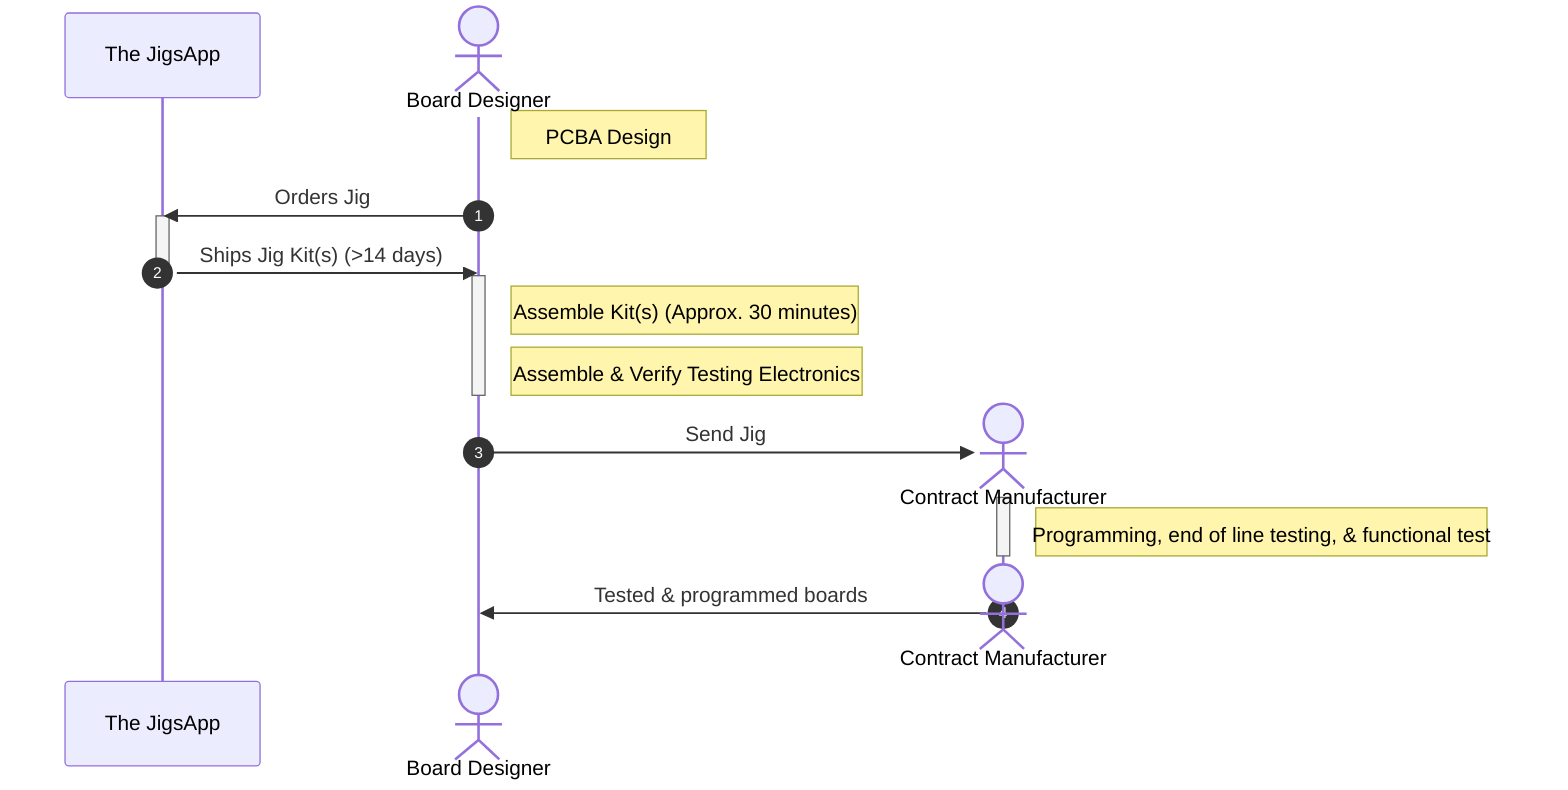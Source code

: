 sequenceDiagram
    autonumber
    participant tja as The JigsApp
    actor bd as Board Designer
    Note right of bd: PCBA Design

    bd->>tja: Orders Jig
    activate tja

    tja->>bd: Ships Jig Kit(s) (>14 days)
    deactivate tja
    destroy tja

    activate bd
    Note right of bd: Assemble Kit(s) (Approx. 30 minutes)
    Note right of bd: Assemble & Verify Testing Electronics
    deactivate bd

    create actor cm as Contract Manufacturer

    bd->>cm: Send Jig
    activate cm
    Note right of cm: Programming, end of line testing, & functional test
    deactivate cm
    destroy cm
    cm->>bd: Tested & programmed boards